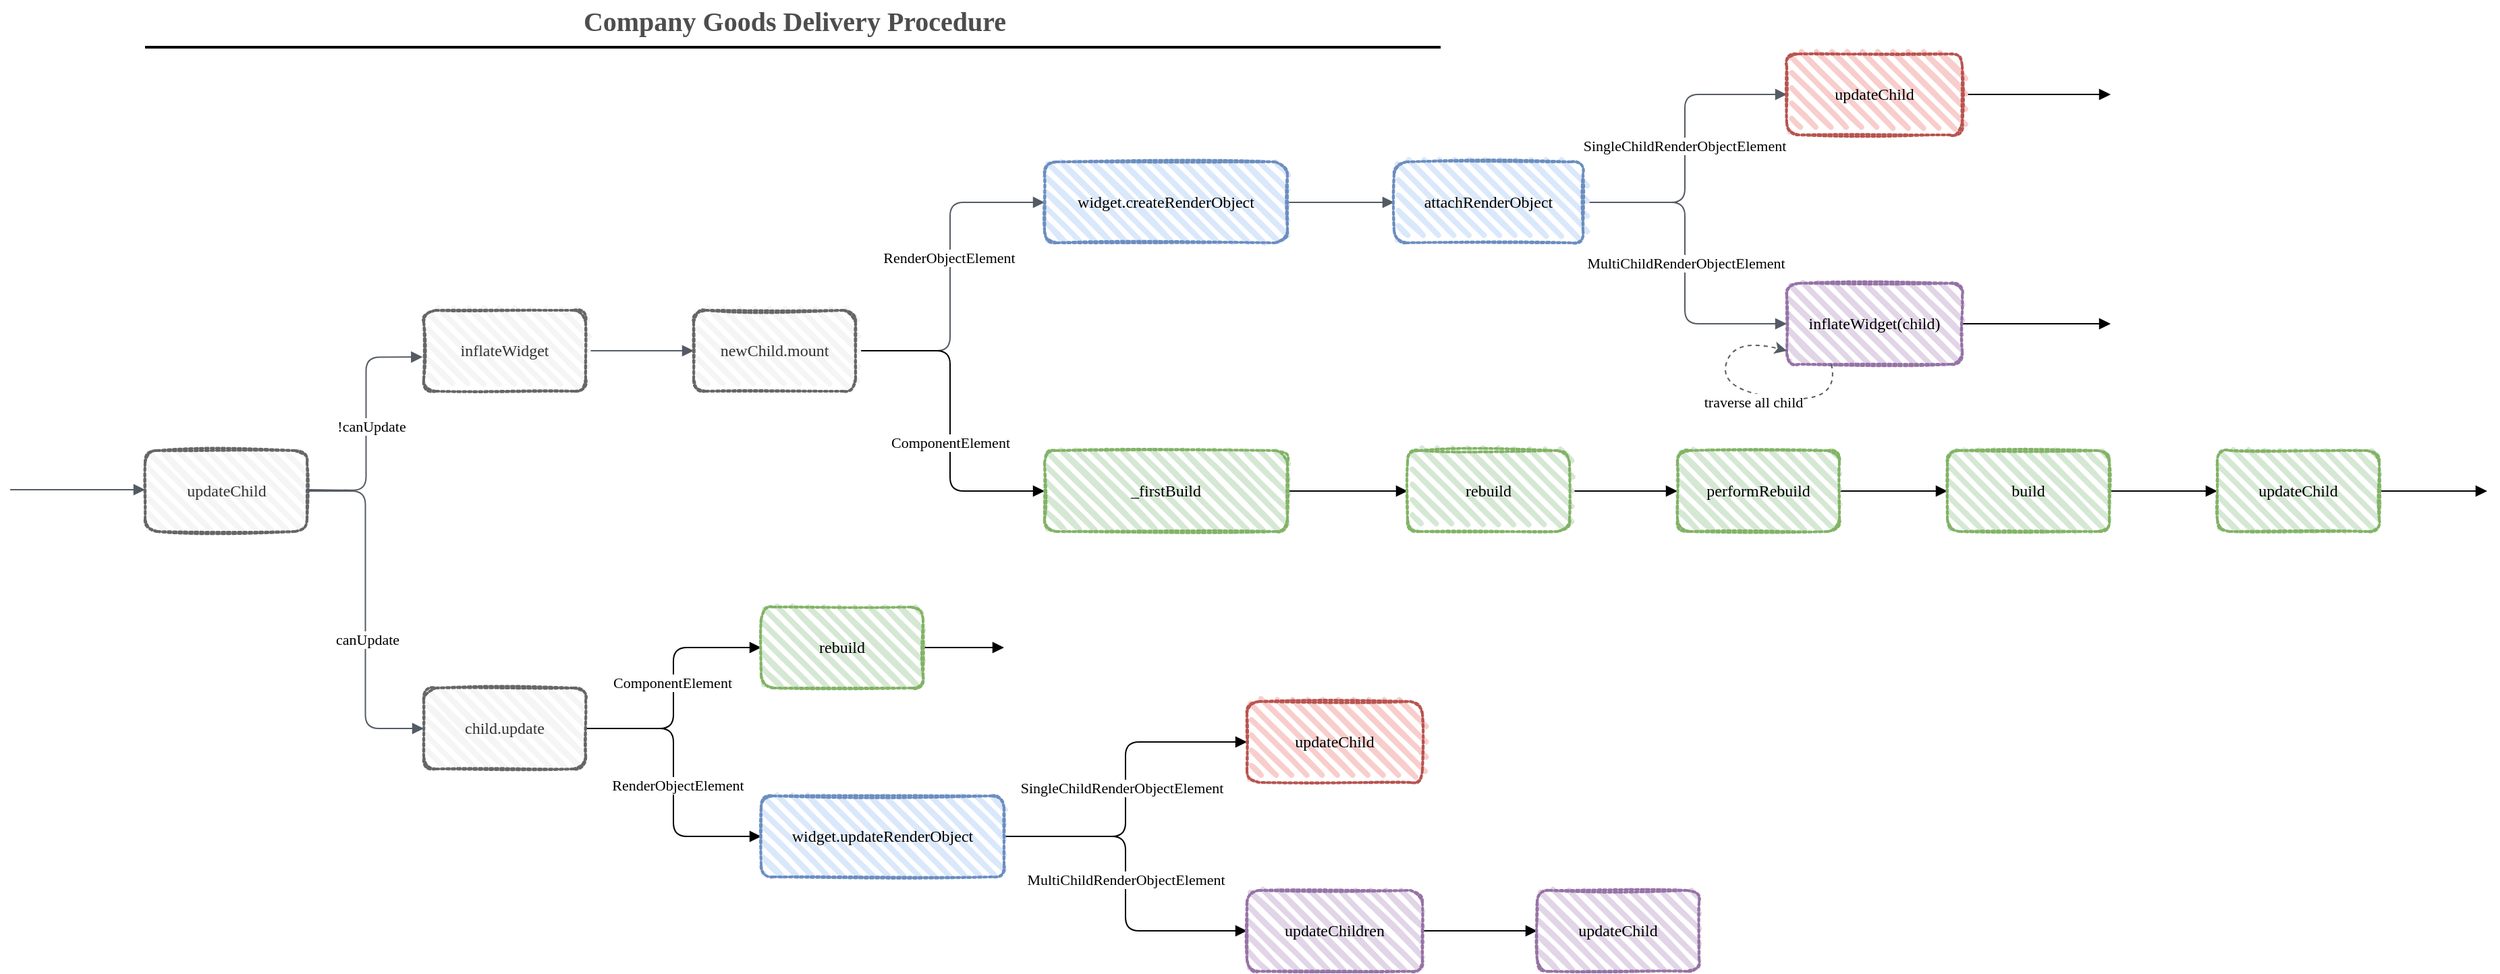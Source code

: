 <mxfile version="13.11.0" type="github">
  <diagram id="C2fSY1v2SiZeoUbDoYyL" name="Page-1">
    <mxGraphModel dx="10440" dy="5543" grid="1" gridSize="10" guides="1" tooltips="1" connect="1" arrows="1" fold="1" page="1" pageScale="1" pageWidth="1169" pageHeight="827" math="0" shadow="0">
      <root>
        <mxCell id="0" />
        <mxCell id="1" parent="0" />
        <mxCell id="3ne1QswCM8ZiEu4GHsYG-31" value="Company Goods Delivery Procedure" style="text;html=1;strokeColor=none;fillColor=none;align=center;verticalAlign=middle;whiteSpace=wrap;rounded=0;fontStyle=1;fontSize=20;fontColor=#4D4D4D;fontFamily=Comic Sans MS;" parent="1" vertex="1">
          <mxGeometry x="189.5" y="50" width="790" height="30" as="geometry" />
        </mxCell>
        <mxCell id="3ne1QswCM8ZiEu4GHsYG-32" value="" style="line;strokeWidth=2;html=1;fontSize=20;fontColor=#4D4D4D;fontFamily=Comic Sans MS;" parent="1" vertex="1">
          <mxGeometry x="103.5" y="80" width="960" height="10" as="geometry" />
        </mxCell>
        <mxCell id="reV63xKxs6cJYXb1UqvZ-15" value="updateChild" style="rounded=1;whiteSpace=wrap;html=1;strokeWidth=2;fillWeight=4;hachureGap=8;hachureAngle=45;fillColor=#f5f5f5;sketch=1;dashed=1;dashPattern=1 1;strokeColor=#666666;fontFamily=Comic Sans MS;fontColor=#333333;" vertex="1" parent="1">
          <mxGeometry x="103.5" y="384" width="120" height="60" as="geometry" />
        </mxCell>
        <mxCell id="reV63xKxs6cJYXb1UqvZ-37" value="" style="edgeStyle=orthogonalEdgeStyle;html=1;endArrow=block;elbow=vertical;startArrow=none;endFill=1;strokeColor=#545B64;rounded=0;shadow=0;fontFamily=Comic Sans MS;" edge="1" parent="1">
          <mxGeometry width="100" relative="1" as="geometry">
            <mxPoint x="3.5" y="413" as="sourcePoint" />
            <mxPoint x="103.5" y="413" as="targetPoint" />
          </mxGeometry>
        </mxCell>
        <mxCell id="reV63xKxs6cJYXb1UqvZ-57" value="" style="edgeStyle=orthogonalEdgeStyle;rounded=1;orthogonalLoop=1;jettySize=auto;html=1;shadow=0;endArrow=block;endFill=1;strokeColor=#545B64;fontFamily=Comic Sans MS;" edge="1" parent="1" source="reV63xKxs6cJYXb1UqvZ-47" target="reV63xKxs6cJYXb1UqvZ-56">
          <mxGeometry relative="1" as="geometry" />
        </mxCell>
        <mxCell id="reV63xKxs6cJYXb1UqvZ-47" value="inflateWidget" style="rounded=1;whiteSpace=wrap;html=1;strokeWidth=2;fillWeight=4;hachureGap=8;hachureAngle=45;fillColor=#f5f5f5;sketch=1;dashed=1;dashPattern=1 1;strokeColor=#666666;fontFamily=Comic Sans MS;fontColor=#333333;" vertex="1" parent="1">
          <mxGeometry x="310" y="280" width="120" height="60" as="geometry" />
        </mxCell>
        <mxCell id="reV63xKxs6cJYXb1UqvZ-81" value="" style="edgeStyle=orthogonalEdgeStyle;rounded=1;sketch=0;orthogonalLoop=1;jettySize=auto;html=1;shadow=0;endArrow=block;endFill=1;fontFamily=Comic Sans MS;" edge="1" parent="1" source="reV63xKxs6cJYXb1UqvZ-48" target="reV63xKxs6cJYXb1UqvZ-80">
          <mxGeometry relative="1" as="geometry" />
        </mxCell>
        <mxCell id="reV63xKxs6cJYXb1UqvZ-82" value="ComponentElement" style="edgeLabel;html=1;align=center;verticalAlign=middle;resizable=0;points=[];fontFamily=Comic Sans MS;" vertex="1" connectable="0" parent="reV63xKxs6cJYXb1UqvZ-81">
          <mxGeometry x="0.043" y="1" relative="1" as="geometry">
            <mxPoint as="offset" />
          </mxGeometry>
        </mxCell>
        <mxCell id="reV63xKxs6cJYXb1UqvZ-106" style="edgeStyle=orthogonalEdgeStyle;rounded=1;sketch=0;orthogonalLoop=1;jettySize=auto;html=1;entryX=0;entryY=0.5;entryDx=0;entryDy=0;shadow=0;endArrow=block;endFill=1;strokeColor=#000000;fontFamily=Comic Sans MS;fontColor=#6C8EBF;" edge="1" parent="1" source="reV63xKxs6cJYXb1UqvZ-48" target="reV63xKxs6cJYXb1UqvZ-105">
          <mxGeometry relative="1" as="geometry" />
        </mxCell>
        <mxCell id="reV63xKxs6cJYXb1UqvZ-107" value="&lt;span style=&quot;color: rgb(0 , 0 , 0)&quot;&gt;RenderObjectElement&lt;/span&gt;" style="edgeLabel;html=1;align=center;verticalAlign=middle;resizable=0;points=[];fontFamily=Comic Sans MS;fontColor=#6C8EBF;" vertex="1" connectable="0" parent="reV63xKxs6cJYXb1UqvZ-106">
          <mxGeometry x="0.021" y="3" relative="1" as="geometry">
            <mxPoint as="offset" />
          </mxGeometry>
        </mxCell>
        <mxCell id="reV63xKxs6cJYXb1UqvZ-48" value="child.update" style="rounded=1;whiteSpace=wrap;html=1;strokeWidth=2;fillWeight=4;hachureGap=8;hachureAngle=45;fillColor=#f5f5f5;sketch=1;dashed=1;dashPattern=1 1;strokeColor=#666666;fontFamily=Comic Sans MS;fontColor=#333333;" vertex="1" parent="1">
          <mxGeometry x="310" y="560" width="120" height="60" as="geometry" />
        </mxCell>
        <mxCell id="reV63xKxs6cJYXb1UqvZ-52" value="" style="edgeStyle=orthogonalEdgeStyle;html=1;endArrow=block;elbow=vertical;startArrow=none;endFill=1;strokeColor=#545B64;rounded=1;shadow=0;entryX=-0.007;entryY=0.578;entryDx=0;entryDy=0;entryPerimeter=0;fontFamily=Comic Sans MS;" edge="1" parent="1" target="reV63xKxs6cJYXb1UqvZ-47">
          <mxGeometry width="100" relative="1" as="geometry">
            <mxPoint x="223.5" y="413" as="sourcePoint" />
            <mxPoint x="323.5" y="413" as="targetPoint" />
          </mxGeometry>
        </mxCell>
        <mxCell id="reV63xKxs6cJYXb1UqvZ-55" value="!canUpdate" style="edgeLabel;html=1;align=center;verticalAlign=middle;resizable=0;points=[];fontFamily=Comic Sans MS;" vertex="1" connectable="0" parent="reV63xKxs6cJYXb1UqvZ-52">
          <mxGeometry x="-0.008" y="-3" relative="1" as="geometry">
            <mxPoint as="offset" />
          </mxGeometry>
        </mxCell>
        <mxCell id="reV63xKxs6cJYXb1UqvZ-53" value="" style="edgeStyle=orthogonalEdgeStyle;html=1;endArrow=block;elbow=vertical;startArrow=none;endFill=1;strokeColor=#545B64;rounded=1;shadow=0;entryX=0;entryY=0.5;entryDx=0;entryDy=0;exitX=1;exitY=0.5;exitDx=0;exitDy=0;fontFamily=Comic Sans MS;" edge="1" parent="1" source="reV63xKxs6cJYXb1UqvZ-15" target="reV63xKxs6cJYXb1UqvZ-48">
          <mxGeometry width="100" relative="1" as="geometry">
            <mxPoint x="233.5" y="423" as="sourcePoint" />
            <mxPoint x="319.16" y="324.68" as="targetPoint" />
          </mxGeometry>
        </mxCell>
        <mxCell id="reV63xKxs6cJYXb1UqvZ-54" value="canUpdate" style="edgeLabel;html=1;align=center;verticalAlign=middle;resizable=0;points=[];fontFamily=Comic Sans MS;" vertex="1" connectable="0" parent="reV63xKxs6cJYXb1UqvZ-53">
          <mxGeometry x="0.16" y="1" relative="1" as="geometry">
            <mxPoint as="offset" />
          </mxGeometry>
        </mxCell>
        <mxCell id="reV63xKxs6cJYXb1UqvZ-59" value="" style="edgeStyle=orthogonalEdgeStyle;rounded=1;orthogonalLoop=1;jettySize=auto;html=1;shadow=0;endArrow=block;endFill=1;strokeColor=#545B64;fontFamily=Comic Sans MS;entryX=0;entryY=0.5;entryDx=0;entryDy=0;" edge="1" parent="1" source="reV63xKxs6cJYXb1UqvZ-56" target="reV63xKxs6cJYXb1UqvZ-58">
          <mxGeometry relative="1" as="geometry" />
        </mxCell>
        <mxCell id="reV63xKxs6cJYXb1UqvZ-60" value="RenderObjectElement&lt;br&gt;" style="edgeLabel;html=1;align=center;verticalAlign=middle;resizable=0;points=[];fontFamily=Comic Sans MS;" vertex="1" connectable="0" parent="reV63xKxs6cJYXb1UqvZ-59">
          <mxGeometry x="0.118" y="1" relative="1" as="geometry">
            <mxPoint as="offset" />
          </mxGeometry>
        </mxCell>
        <mxCell id="reV63xKxs6cJYXb1UqvZ-89" style="edgeStyle=orthogonalEdgeStyle;rounded=1;sketch=0;orthogonalLoop=1;jettySize=auto;html=1;entryX=0;entryY=0.5;entryDx=0;entryDy=0;shadow=0;endArrow=block;endFill=1;strokeColor=#000000;fontFamily=Comic Sans MS;" edge="1" parent="1" source="reV63xKxs6cJYXb1UqvZ-56" target="reV63xKxs6cJYXb1UqvZ-88">
          <mxGeometry relative="1" as="geometry" />
        </mxCell>
        <mxCell id="reV63xKxs6cJYXb1UqvZ-90" value="ComponentElement" style="edgeLabel;html=1;align=center;verticalAlign=middle;resizable=0;points=[];fontFamily=Comic Sans MS;" vertex="1" connectable="0" parent="reV63xKxs6cJYXb1UqvZ-89">
          <mxGeometry x="0.133" relative="1" as="geometry">
            <mxPoint as="offset" />
          </mxGeometry>
        </mxCell>
        <mxCell id="reV63xKxs6cJYXb1UqvZ-56" value="newChild.mount" style="whiteSpace=wrap;html=1;rounded=1;dashed=1;dashPattern=1 1;fontFamily=Comic Sans MS;strokeColor=#666666;strokeWidth=2;fillColor=#f5f5f5;sketch=1;fillWeight=4;hachureGap=8;hachureAngle=45;fontColor=#333333;" vertex="1" parent="1">
          <mxGeometry x="510" y="280" width="120" height="60" as="geometry" />
        </mxCell>
        <mxCell id="reV63xKxs6cJYXb1UqvZ-64" value="" style="edgeStyle=orthogonalEdgeStyle;rounded=1;orthogonalLoop=1;jettySize=auto;html=1;shadow=0;endArrow=block;endFill=1;strokeColor=#545B64;fontFamily=Comic Sans MS;" edge="1" parent="1" source="reV63xKxs6cJYXb1UqvZ-58" target="reV63xKxs6cJYXb1UqvZ-63">
          <mxGeometry relative="1" as="geometry" />
        </mxCell>
        <mxCell id="reV63xKxs6cJYXb1UqvZ-58" value="widget.createRenderObject" style="whiteSpace=wrap;html=1;rounded=1;dashed=1;dashPattern=1 1;fontFamily=Comic Sans MS;strokeColor=#6c8ebf;strokeWidth=2;fillColor=#dae8fc;sketch=1;fillWeight=4;hachureGap=8;hachureAngle=45;" vertex="1" parent="1">
          <mxGeometry x="770" y="170" width="180" height="60" as="geometry" />
        </mxCell>
        <mxCell id="reV63xKxs6cJYXb1UqvZ-66" value="" style="edgeStyle=orthogonalEdgeStyle;rounded=1;orthogonalLoop=1;jettySize=auto;html=1;shadow=0;endArrow=block;endFill=1;strokeColor=#545B64;fontFamily=Comic Sans MS;entryX=0;entryY=0.5;entryDx=0;entryDy=0;" edge="1" parent="1" source="reV63xKxs6cJYXb1UqvZ-63" target="reV63xKxs6cJYXb1UqvZ-65">
          <mxGeometry relative="1" as="geometry" />
        </mxCell>
        <mxCell id="reV63xKxs6cJYXb1UqvZ-67" value="SingleChildRenderObjectElement" style="edgeLabel;html=1;align=center;verticalAlign=middle;resizable=0;points=[];fontFamily=Comic Sans MS;" vertex="1" connectable="0" parent="reV63xKxs6cJYXb1UqvZ-66">
          <mxGeometry x="0.022" y="1" relative="1" as="geometry">
            <mxPoint as="offset" />
          </mxGeometry>
        </mxCell>
        <mxCell id="reV63xKxs6cJYXb1UqvZ-71" value="&lt;span style=&quot;font-size: 11px&quot;&gt;MultiChildRenderObjectElement&lt;br&gt;&lt;/span&gt;" style="edgeStyle=orthogonalEdgeStyle;rounded=1;orthogonalLoop=1;jettySize=auto;html=1;shadow=0;endArrow=block;endFill=1;strokeColor=#545B64;fontFamily=Comic Sans MS;entryX=0;entryY=0.5;entryDx=0;entryDy=0;" edge="1" parent="1" source="reV63xKxs6cJYXb1UqvZ-63" target="reV63xKxs6cJYXb1UqvZ-70">
          <mxGeometry relative="1" as="geometry" />
        </mxCell>
        <mxCell id="reV63xKxs6cJYXb1UqvZ-63" value="attachRenderObject" style="whiteSpace=wrap;html=1;rounded=1;dashed=1;dashPattern=1 1;fontFamily=Comic Sans MS;strokeColor=#6c8ebf;strokeWidth=2;fillColor=#dae8fc;sketch=1;fillWeight=4;hachureGap=8;hachureAngle=45;" vertex="1" parent="1">
          <mxGeometry x="1029" y="170" width="140" height="60" as="geometry" />
        </mxCell>
        <mxCell id="reV63xKxs6cJYXb1UqvZ-77" value="" style="edgeStyle=orthogonalEdgeStyle;rounded=1;orthogonalLoop=1;jettySize=auto;html=1;shadow=0;endArrow=block;endFill=1;fontFamily=Comic Sans MS;" edge="1" parent="1" source="reV63xKxs6cJYXb1UqvZ-65">
          <mxGeometry relative="1" as="geometry">
            <mxPoint x="1560" y="120" as="targetPoint" />
          </mxGeometry>
        </mxCell>
        <mxCell id="reV63xKxs6cJYXb1UqvZ-65" value="updateChild" style="whiteSpace=wrap;html=1;rounded=1;dashed=1;dashPattern=1 1;fontFamily=Comic Sans MS;strokeColor=#b85450;strokeWidth=2;fillColor=#f8cecc;sketch=1;fillWeight=4;hachureGap=8;hachureAngle=45;" vertex="1" parent="1">
          <mxGeometry x="1320" y="90" width="130" height="60" as="geometry" />
        </mxCell>
        <mxCell id="reV63xKxs6cJYXb1UqvZ-79" value="" style="edgeStyle=orthogonalEdgeStyle;rounded=1;sketch=0;orthogonalLoop=1;jettySize=auto;html=1;shadow=0;endArrow=block;endFill=1;fontFamily=Comic Sans MS;" edge="1" parent="1" source="reV63xKxs6cJYXb1UqvZ-70">
          <mxGeometry relative="1" as="geometry">
            <mxPoint x="1560" y="290" as="targetPoint" />
          </mxGeometry>
        </mxCell>
        <mxCell id="reV63xKxs6cJYXb1UqvZ-70" value="inflateWidget(child)" style="whiteSpace=wrap;html=1;rounded=1;dashed=1;dashPattern=1 1;fontFamily=Comic Sans MS;strokeColor=#9673a6;strokeWidth=2;fillColor=#e1d5e7;sketch=1;fillWeight=4;hachureGap=8;hachureAngle=45;" vertex="1" parent="1">
          <mxGeometry x="1320" y="260" width="130" height="60" as="geometry" />
        </mxCell>
        <mxCell id="reV63xKxs6cJYXb1UqvZ-72" value="" style="curved=1;endArrow=classic;html=1;shadow=0;strokeColor=#545B64;fontFamily=Comic Sans MS;entryX=0;entryY=1;entryDx=0;entryDy=0;dashed=1;" edge="1" parent="1">
          <mxGeometry width="50" height="50" relative="1" as="geometry">
            <mxPoint x="1353" y="320" as="sourcePoint" />
            <mxPoint x="1320" y="310" as="targetPoint" />
            <Array as="points">
              <mxPoint x="1360" y="350" />
              <mxPoint x="1270" y="340" />
              <mxPoint x="1280" y="300" />
            </Array>
          </mxGeometry>
        </mxCell>
        <mxCell id="reV63xKxs6cJYXb1UqvZ-73" value="traverse all child" style="edgeLabel;html=1;align=center;verticalAlign=middle;resizable=0;points=[];fontFamily=Comic Sans MS;" vertex="1" connectable="0" parent="reV63xKxs6cJYXb1UqvZ-72">
          <mxGeometry x="-0.256" y="3" relative="1" as="geometry">
            <mxPoint x="-19.55" as="offset" />
          </mxGeometry>
        </mxCell>
        <mxCell id="reV63xKxs6cJYXb1UqvZ-104" value="" style="edgeStyle=orthogonalEdgeStyle;rounded=1;sketch=0;orthogonalLoop=1;jettySize=auto;html=1;shadow=0;endArrow=block;endFill=1;strokeColor=#000000;fontFamily=Comic Sans MS;fontColor=#6C8EBF;" edge="1" parent="1" source="reV63xKxs6cJYXb1UqvZ-80">
          <mxGeometry relative="1" as="geometry">
            <mxPoint x="740" y="530" as="targetPoint" />
          </mxGeometry>
        </mxCell>
        <mxCell id="reV63xKxs6cJYXb1UqvZ-80" value="rebuild" style="whiteSpace=wrap;html=1;rounded=1;dashed=1;dashPattern=1 1;fontFamily=Comic Sans MS;strokeColor=#82b366;strokeWidth=2;fillColor=#d5e8d4;sketch=1;fillWeight=4;hachureGap=8;hachureAngle=45;" vertex="1" parent="1">
          <mxGeometry x="560" y="500" width="120" height="60" as="geometry" />
        </mxCell>
        <mxCell id="reV63xKxs6cJYXb1UqvZ-92" value="" style="edgeStyle=orthogonalEdgeStyle;rounded=1;sketch=0;orthogonalLoop=1;jettySize=auto;html=1;shadow=0;endArrow=block;endFill=1;strokeColor=#000000;fontFamily=Comic Sans MS;" edge="1" parent="1" source="reV63xKxs6cJYXb1UqvZ-88" target="reV63xKxs6cJYXb1UqvZ-91">
          <mxGeometry relative="1" as="geometry" />
        </mxCell>
        <mxCell id="reV63xKxs6cJYXb1UqvZ-88" value="_firstBuild" style="whiteSpace=wrap;html=1;rounded=1;dashed=1;dashPattern=1 1;fontFamily=Comic Sans MS;strokeColor=#82b366;strokeWidth=2;fillColor=#d5e8d4;sketch=1;fillWeight=4;hachureGap=8;hachureAngle=45;" vertex="1" parent="1">
          <mxGeometry x="770" y="384" width="180" height="60" as="geometry" />
        </mxCell>
        <mxCell id="reV63xKxs6cJYXb1UqvZ-94" value="" style="edgeStyle=orthogonalEdgeStyle;rounded=1;sketch=0;orthogonalLoop=1;jettySize=auto;html=1;shadow=0;endArrow=block;endFill=1;strokeColor=#000000;fontFamily=Comic Sans MS;" edge="1" parent="1" source="reV63xKxs6cJYXb1UqvZ-91" target="reV63xKxs6cJYXb1UqvZ-93">
          <mxGeometry relative="1" as="geometry" />
        </mxCell>
        <mxCell id="reV63xKxs6cJYXb1UqvZ-91" value="rebuild" style="whiteSpace=wrap;html=1;rounded=1;dashed=1;dashPattern=1 1;fontFamily=Comic Sans MS;strokeColor=#82b366;strokeWidth=2;fillColor=#d5e8d4;sketch=1;fillWeight=4;hachureGap=8;hachureAngle=45;" vertex="1" parent="1">
          <mxGeometry x="1039" y="384" width="120" height="60" as="geometry" />
        </mxCell>
        <mxCell id="reV63xKxs6cJYXb1UqvZ-98" value="" style="edgeStyle=orthogonalEdgeStyle;rounded=1;sketch=0;orthogonalLoop=1;jettySize=auto;html=1;shadow=0;endArrow=block;endFill=1;strokeColor=#000000;fontFamily=Comic Sans MS;" edge="1" parent="1" source="reV63xKxs6cJYXb1UqvZ-93" target="reV63xKxs6cJYXb1UqvZ-97">
          <mxGeometry relative="1" as="geometry" />
        </mxCell>
        <mxCell id="reV63xKxs6cJYXb1UqvZ-93" value="performRebuild" style="whiteSpace=wrap;html=1;rounded=1;dashed=1;dashPattern=1 1;fontFamily=Comic Sans MS;strokeColor=#82b366;strokeWidth=2;fillColor=#d5e8d4;sketch=1;fillWeight=4;hachureGap=8;hachureAngle=45;" vertex="1" parent="1">
          <mxGeometry x="1239" y="384" width="120" height="60" as="geometry" />
        </mxCell>
        <mxCell id="reV63xKxs6cJYXb1UqvZ-100" value="" style="edgeStyle=orthogonalEdgeStyle;rounded=1;sketch=0;orthogonalLoop=1;jettySize=auto;html=1;shadow=0;endArrow=block;endFill=1;strokeColor=#000000;fontFamily=Comic Sans MS;" edge="1" parent="1" source="reV63xKxs6cJYXb1UqvZ-97" target="reV63xKxs6cJYXb1UqvZ-99">
          <mxGeometry relative="1" as="geometry" />
        </mxCell>
        <mxCell id="reV63xKxs6cJYXb1UqvZ-97" value="build" style="whiteSpace=wrap;html=1;rounded=1;dashed=1;dashPattern=1 1;fontFamily=Comic Sans MS;strokeColor=#82b366;strokeWidth=2;fillColor=#d5e8d4;sketch=1;fillWeight=4;hachureGap=8;hachureAngle=45;" vertex="1" parent="1">
          <mxGeometry x="1439" y="384" width="120" height="60" as="geometry" />
        </mxCell>
        <mxCell id="reV63xKxs6cJYXb1UqvZ-102" value="" style="edgeStyle=orthogonalEdgeStyle;rounded=1;sketch=0;orthogonalLoop=1;jettySize=auto;html=1;shadow=0;endArrow=block;endFill=1;strokeColor=#000000;fontFamily=Comic Sans MS;fontColor=#6C8EBF;" edge="1" parent="1" source="reV63xKxs6cJYXb1UqvZ-99">
          <mxGeometry relative="1" as="geometry">
            <mxPoint x="1839" y="414" as="targetPoint" />
          </mxGeometry>
        </mxCell>
        <mxCell id="reV63xKxs6cJYXb1UqvZ-99" value="updateChild" style="whiteSpace=wrap;html=1;rounded=1;dashed=1;dashPattern=1 1;fontFamily=Comic Sans MS;strokeColor=#82b366;strokeWidth=2;fillColor=#d5e8d4;sketch=1;fillWeight=4;hachureGap=8;hachureAngle=45;" vertex="1" parent="1">
          <mxGeometry x="1639" y="384" width="120" height="60" as="geometry" />
        </mxCell>
        <mxCell id="reV63xKxs6cJYXb1UqvZ-109" style="edgeStyle=orthogonalEdgeStyle;rounded=1;sketch=0;orthogonalLoop=1;jettySize=auto;html=1;shadow=0;endArrow=block;endFill=1;strokeColor=#000000;fontFamily=Comic Sans MS;fontColor=#6C8EBF;entryX=0;entryY=0.5;entryDx=0;entryDy=0;" edge="1" parent="1" source="reV63xKxs6cJYXb1UqvZ-105" target="reV63xKxs6cJYXb1UqvZ-108">
          <mxGeometry relative="1" as="geometry" />
        </mxCell>
        <mxCell id="reV63xKxs6cJYXb1UqvZ-110" value="&lt;span style=&quot;color: rgb(0 , 0 , 0)&quot;&gt;SingleChildRenderObjectElement&lt;/span&gt;" style="edgeLabel;html=1;align=center;verticalAlign=middle;resizable=0;points=[];fontFamily=Comic Sans MS;fontColor=#6C8EBF;" vertex="1" connectable="0" parent="reV63xKxs6cJYXb1UqvZ-109">
          <mxGeometry x="0.013" y="3" relative="1" as="geometry">
            <mxPoint as="offset" />
          </mxGeometry>
        </mxCell>
        <mxCell id="reV63xKxs6cJYXb1UqvZ-112" style="edgeStyle=orthogonalEdgeStyle;rounded=1;sketch=0;orthogonalLoop=1;jettySize=auto;html=1;entryX=0;entryY=0.5;entryDx=0;entryDy=0;shadow=0;endArrow=block;endFill=1;strokeColor=#000000;fontFamily=Comic Sans MS;fontColor=#6C8EBF;" edge="1" parent="1" source="reV63xKxs6cJYXb1UqvZ-105" target="reV63xKxs6cJYXb1UqvZ-111">
          <mxGeometry relative="1" as="geometry" />
        </mxCell>
        <mxCell id="reV63xKxs6cJYXb1UqvZ-113" value="&lt;span style=&quot;color: rgb(0 , 0 , 0)&quot;&gt;MultiChildRenderObjectElement&lt;/span&gt;" style="edgeLabel;html=1;align=center;verticalAlign=middle;resizable=0;points=[];fontFamily=Comic Sans MS;fontColor=#6C8EBF;" vertex="1" connectable="0" parent="reV63xKxs6cJYXb1UqvZ-112">
          <mxGeometry x="-0.024" relative="1" as="geometry">
            <mxPoint as="offset" />
          </mxGeometry>
        </mxCell>
        <mxCell id="reV63xKxs6cJYXb1UqvZ-105" value="widget.updateRenderObject" style="whiteSpace=wrap;html=1;rounded=1;dashed=1;dashPattern=1 1;fontFamily=Comic Sans MS;strokeColor=#6c8ebf;strokeWidth=2;fillColor=#dae8fc;sketch=1;fillWeight=4;hachureGap=8;hachureAngle=45;" vertex="1" parent="1">
          <mxGeometry x="560" y="640" width="180" height="60" as="geometry" />
        </mxCell>
        <mxCell id="reV63xKxs6cJYXb1UqvZ-108" value="updateChild" style="whiteSpace=wrap;html=1;rounded=1;dashed=1;dashPattern=1 1;fontFamily=Comic Sans MS;strokeColor=#b85450;strokeWidth=2;fillColor=#f8cecc;sketch=1;fillWeight=4;hachureGap=8;hachureAngle=45;" vertex="1" parent="1">
          <mxGeometry x="920" y="570" width="130" height="60" as="geometry" />
        </mxCell>
        <mxCell id="reV63xKxs6cJYXb1UqvZ-115" value="" style="edgeStyle=orthogonalEdgeStyle;rounded=1;sketch=0;orthogonalLoop=1;jettySize=auto;html=1;shadow=0;endArrow=block;endFill=1;strokeColor=#000000;fontFamily=Comic Sans MS;fontColor=#6C8EBF;" edge="1" parent="1" source="reV63xKxs6cJYXb1UqvZ-111" target="reV63xKxs6cJYXb1UqvZ-114">
          <mxGeometry relative="1" as="geometry" />
        </mxCell>
        <mxCell id="reV63xKxs6cJYXb1UqvZ-111" value="updateChildren" style="whiteSpace=wrap;html=1;rounded=1;dashed=1;dashPattern=1 1;fontFamily=Comic Sans MS;strokeColor=#9673a6;strokeWidth=2;fillColor=#e1d5e7;sketch=1;fillWeight=4;hachureGap=8;hachureAngle=45;" vertex="1" parent="1">
          <mxGeometry x="920" y="710" width="130" height="60" as="geometry" />
        </mxCell>
        <mxCell id="reV63xKxs6cJYXb1UqvZ-114" value="&lt;span&gt;updateChild&lt;/span&gt;" style="whiteSpace=wrap;html=1;rounded=1;dashed=1;dashPattern=1 1;fontFamily=Comic Sans MS;strokeColor=#9673a6;strokeWidth=2;fillColor=#e1d5e7;sketch=1;fillWeight=4;hachureGap=8;hachureAngle=45;" vertex="1" parent="1">
          <mxGeometry x="1135" y="710" width="120" height="60" as="geometry" />
        </mxCell>
      </root>
    </mxGraphModel>
  </diagram>
</mxfile>
